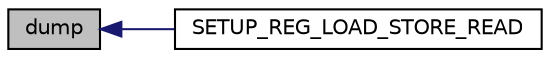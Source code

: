 digraph "dump"
{
  edge [fontname="Helvetica",fontsize="10",labelfontname="Helvetica",labelfontsize="10"];
  node [fontname="Helvetica",fontsize="10",shape=record];
  rankdir="LR";
  Node3 [label="dump",height=0.2,width=0.4,color="black", fillcolor="grey75", style="filled", fontcolor="black"];
  Node3 -> Node4 [dir="back",color="midnightblue",fontsize="10",style="solid",fontname="Helvetica"];
  Node4 [label="SETUP_REG_LOAD_STORE_READ",height=0.2,width=0.4,color="black", fillcolor="white", style="filled",URL="$d1/de4/general__registers_8h.html#a2fce0dcc838ea5cf30d7aa54dbb5716a"];
}
